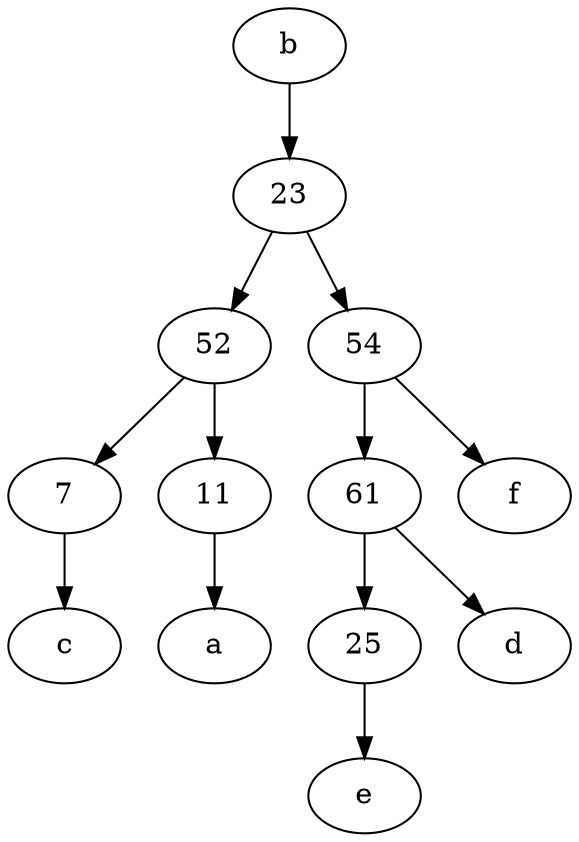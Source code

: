 digraph  {
	b [pos="50,20!"];
	23;
	61;
	7;
	11;
	25;
	52;
	54;
	23 -> 52;
	11 -> a;
	b -> 23;
	23 -> 54;
	52 -> 11;
	61 -> d;
	61 -> 25;
	52 -> 7;
	7 -> c;
	25 -> e;
	54 -> 61;
	54 -> f;

	}
